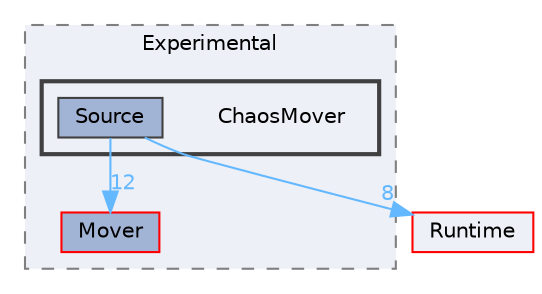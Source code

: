 digraph "ChaosMover"
{
 // INTERACTIVE_SVG=YES
 // LATEX_PDF_SIZE
  bgcolor="transparent";
  edge [fontname=Helvetica,fontsize=10,labelfontname=Helvetica,labelfontsize=10];
  node [fontname=Helvetica,fontsize=10,shape=box,height=0.2,width=0.4];
  compound=true
  subgraph clusterdir_6e0c5d987c338b0072956bd3eccf79be {
    graph [ bgcolor="#edf0f7", pencolor="grey50", label="Experimental", fontname=Helvetica,fontsize=10 style="filled,dashed", URL="dir_6e0c5d987c338b0072956bd3eccf79be.html",tooltip=""]
  dir_ad2d72e98c0642feb58c16d069d62bdf [label="Mover", fillcolor="#a2b4d6", color="red", style="filled", URL="dir_ad2d72e98c0642feb58c16d069d62bdf.html",tooltip=""];
  subgraph clusterdir_fc697b20ca3edbbb817fe0db4276cd04 {
    graph [ bgcolor="#edf0f7", pencolor="grey25", label="", fontname=Helvetica,fontsize=10 style="filled,bold", URL="dir_fc697b20ca3edbbb817fe0db4276cd04.html",tooltip=""]
    dir_fc697b20ca3edbbb817fe0db4276cd04 [shape=plaintext, label="ChaosMover"];
  dir_f570f2ac18e6897868c3b310c60ef611 [label="Source", fillcolor="#a2b4d6", color="grey25", style="filled", URL="dir_f570f2ac18e6897868c3b310c60ef611.html",tooltip=""];
  }
  }
  dir_7536b172fbd480bfd146a1b1acd6856b [label="Runtime", fillcolor="#edf0f7", color="red", style="filled", URL="dir_7536b172fbd480bfd146a1b1acd6856b.html",tooltip=""];
  dir_f570f2ac18e6897868c3b310c60ef611->dir_7536b172fbd480bfd146a1b1acd6856b [headlabel="8", labeldistance=1.5 headhref="dir_001069_000984.html" href="dir_001069_000984.html" color="steelblue1" fontcolor="steelblue1"];
  dir_f570f2ac18e6897868c3b310c60ef611->dir_ad2d72e98c0642feb58c16d069d62bdf [headlabel="12", labeldistance=1.5 headhref="dir_001069_000669.html" href="dir_001069_000669.html" color="steelblue1" fontcolor="steelblue1"];
}

